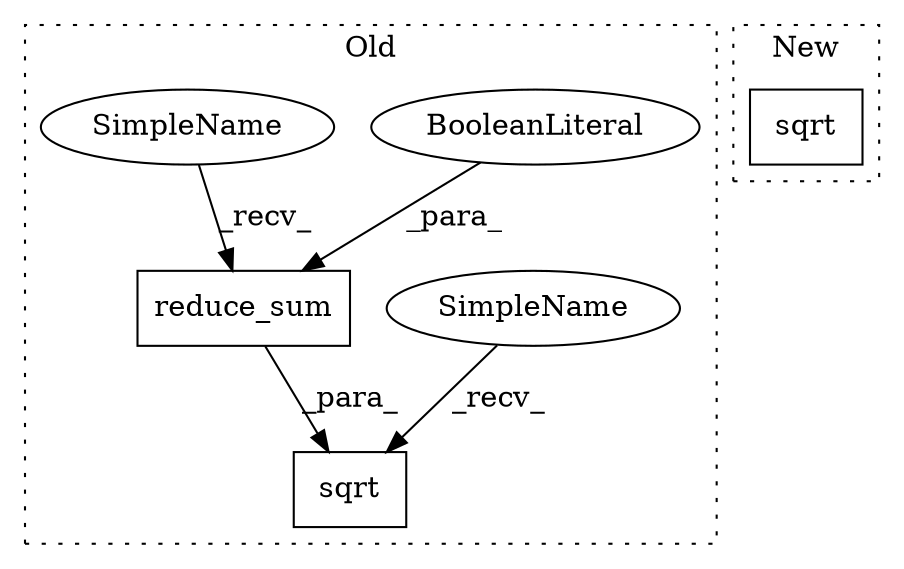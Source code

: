 digraph G {
subgraph cluster0 {
1 [label="reduce_sum" a="32" s="6132,6169" l="11,1" shape="box"];
3 [label="BooleanLiteral" a="9" s="6165" l="4" shape="ellipse"];
4 [label="sqrt" a="32" s="6190,6207" l="5,1" shape="box"];
5 [label="SimpleName" a="42" s="6179" l="10" shape="ellipse"];
6 [label="SimpleName" a="42" s="6121" l="10" shape="ellipse"];
label = "Old";
style="dotted";
}
subgraph cluster1 {
2 [label="sqrt" a="32" s="6211,6302" l="5,1" shape="box"];
label = "New";
style="dotted";
}
1 -> 4 [label="_para_"];
3 -> 1 [label="_para_"];
5 -> 4 [label="_recv_"];
6 -> 1 [label="_recv_"];
}
